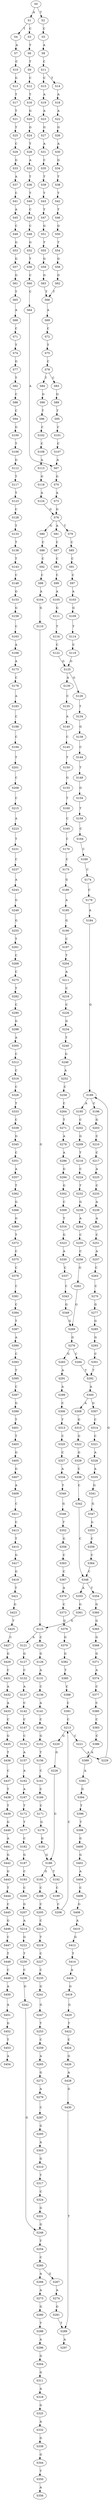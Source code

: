 strict digraph  {
	S0 -> S1 [ label = A ];
	S0 -> S2 [ label = T ];
	S1 -> S3 [ label = C ];
	S1 -> S4 [ label = T ];
	S2 -> S5 [ label = C ];
	S3 -> S6 [ label = T ];
	S4 -> S7 [ label = A ];
	S5 -> S8 [ label = A ];
	S6 -> S9 [ label = T ];
	S7 -> S10 [ label = C ];
	S8 -> S11 [ label = C ];
	S9 -> S12 [ label = C ];
	S10 -> S13 [ label = G ];
	S11 -> S14 [ label = T ];
	S11 -> S15 [ label = C ];
	S12 -> S16 [ label = T ];
	S13 -> S17 [ label = T ];
	S14 -> S18 [ label = A ];
	S15 -> S19 [ label = A ];
	S16 -> S20 [ label = G ];
	S17 -> S21 [ label = T ];
	S18 -> S22 [ label = A ];
	S19 -> S23 [ label = A ];
	S20 -> S24 [ label = G ];
	S21 -> S25 [ label = T ];
	S22 -> S26 [ label = G ];
	S23 -> S27 [ label = G ];
	S24 -> S28 [ label = T ];
	S25 -> S29 [ label = C ];
	S26 -> S30 [ label = A ];
	S27 -> S31 [ label = A ];
	S28 -> S32 [ label = A ];
	S29 -> S33 [ label = G ];
	S30 -> S34 [ label = G ];
	S31 -> S35 [ label = C ];
	S32 -> S36 [ label = T ];
	S33 -> S37 [ label = A ];
	S34 -> S38 [ label = T ];
	S35 -> S39 [ label = T ];
	S36 -> S40 [ label = T ];
	S37 -> S41 [ label = C ];
	S38 -> S42 [ label = T ];
	S39 -> S43 [ label = T ];
	S40 -> S44 [ label = C ];
	S41 -> S45 [ label = A ];
	S42 -> S46 [ label = T ];
	S43 -> S47 [ label = T ];
	S44 -> S48 [ label = C ];
	S45 -> S49 [ label = C ];
	S46 -> S50 [ label = G ];
	S47 -> S51 [ label = G ];
	S48 -> S52 [ label = G ];
	S49 -> S53 [ label = G ];
	S50 -> S54 [ label = T ];
	S51 -> S55 [ label = T ];
	S52 -> S56 [ label = T ];
	S53 -> S57 [ label = G ];
	S54 -> S58 [ label = G ];
	S55 -> S59 [ label = G ];
	S56 -> S60 [ label = C ];
	S57 -> S61 [ label = G ];
	S58 -> S62 [ label = G ];
	S59 -> S63 [ label = G ];
	S60 -> S64 [ label = C ];
	S61 -> S65 [ label = T ];
	S62 -> S66 [ label = T ];
	S63 -> S66 [ label = T ];
	S64 -> S67 [ label = A ];
	S65 -> S68 [ label = A ];
	S66 -> S69 [ label = A ];
	S67 -> S70 [ label = G ];
	S68 -> S71 [ label = C ];
	S69 -> S72 [ label = C ];
	S70 -> S73 [ label = A ];
	S71 -> S74 [ label = T ];
	S72 -> S75 [ label = T ];
	S73 -> S76 [ label = G ];
	S74 -> S77 [ label = G ];
	S75 -> S78 [ label = C ];
	S76 -> S79 [ label = T ];
	S76 -> S80 [ label = G ];
	S76 -> S81 [ label = A ];
	S77 -> S82 [ label = T ];
	S78 -> S83 [ label = C ];
	S78 -> S84 [ label = T ];
	S79 -> S85 [ label = C ];
	S80 -> S86 [ label = C ];
	S81 -> S87 [ label = C ];
	S82 -> S88 [ label = C ];
	S83 -> S89 [ label = G ];
	S84 -> S90 [ label = G ];
	S85 -> S91 [ label = C ];
	S86 -> S92 [ label = C ];
	S87 -> S93 [ label = C ];
	S88 -> S94 [ label = C ];
	S89 -> S95 [ label = T ];
	S90 -> S96 [ label = T ];
	S91 -> S97 [ label = C ];
	S92 -> S98 [ label = C ];
	S93 -> S99 [ label = C ];
	S94 -> S100 [ label = G ];
	S95 -> S101 [ label = C ];
	S96 -> S102 [ label = C ];
	S97 -> S103 [ label = A ];
	S98 -> S104 [ label = A ];
	S99 -> S105 [ label = A ];
	S100 -> S106 [ label = T ];
	S101 -> S107 [ label = C ];
	S102 -> S108 [ label = C ];
	S103 -> S109 [ label = G ];
	S104 -> S110 [ label = G ];
	S105 -> S111 [ label = G ];
	S106 -> S112 [ label = G ];
	S107 -> S67 [ label = A ];
	S108 -> S113 [ label = A ];
	S109 -> S114 [ label = T ];
	S110 -> S115 [ label = G ];
	S111 -> S116 [ label = T ];
	S112 -> S117 [ label = T ];
	S113 -> S118 [ label = G ];
	S114 -> S119 [ label = C ];
	S115 -> S120 [ label = C ];
	S115 -> S121 [ label = A ];
	S116 -> S122 [ label = C ];
	S117 -> S123 [ label = T ];
	S118 -> S124 [ label = A ];
	S119 -> S125 [ label = G ];
	S120 -> S126 [ label = G ];
	S121 -> S127 [ label = G ];
	S122 -> S125 [ label = G ];
	S123 -> S128 [ label = C ];
	S124 -> S76 [ label = G ];
	S125 -> S129 [ label = G ];
	S125 -> S130 [ label = A ];
	S126 -> S131 [ label = A ];
	S127 -> S132 [ label = C ];
	S128 -> S133 [ label = T ];
	S129 -> S134 [ label = T ];
	S130 -> S135 [ label = C ];
	S131 -> S136 [ label = C ];
	S132 -> S137 [ label = A ];
	S133 -> S138 [ label = T ];
	S134 -> S139 [ label = G ];
	S135 -> S140 [ label = A ];
	S136 -> S141 [ label = A ];
	S137 -> S142 [ label = C ];
	S138 -> S143 [ label = T ];
	S139 -> S144 [ label = C ];
	S140 -> S145 [ label = C ];
	S141 -> S146 [ label = C ];
	S142 -> S147 [ label = C ];
	S143 -> S148 [ label = C ];
	S144 -> S149 [ label = T ];
	S145 -> S150 [ label = T ];
	S146 -> S151 [ label = G ];
	S147 -> S152 [ label = C ];
	S148 -> S153 [ label = G ];
	S149 -> S154 [ label = G ];
	S150 -> S155 [ label = G ];
	S151 -> S156 [ label = T ];
	S152 -> S157 [ label = A ];
	S153 -> S158 [ label = G ];
	S154 -> S159 [ label = T ];
	S155 -> S160 [ label = T ];
	S156 -> S161 [ label = C ];
	S157 -> S162 [ label = A ];
	S158 -> S163 [ label = C ];
	S159 -> S164 [ label = C ];
	S160 -> S165 [ label = C ];
	S161 -> S166 [ label = C ];
	S162 -> S167 [ label = A ];
	S163 -> S168 [ label = A ];
	S164 -> S169 [ label = C ];
	S165 -> S170 [ label = C ];
	S166 -> S171 [ label = C ];
	S167 -> S172 [ label = T ];
	S168 -> S173 [ label = A ];
	S169 -> S174 [ label = C ];
	S170 -> S175 [ label = C ];
	S171 -> S176 [ label = G ];
	S172 -> S177 [ label = T ];
	S173 -> S178 [ label = C ];
	S174 -> S179 [ label = C ];
	S175 -> S180 [ label = G ];
	S176 -> S181 [ label = G ];
	S177 -> S182 [ label = C ];
	S178 -> S183 [ label = A ];
	S179 -> S184 [ label = A ];
	S180 -> S185 [ label = A ];
	S181 -> S186 [ label = G ];
	S182 -> S187 [ label = G ];
	S183 -> S188 [ label = C ];
	S184 -> S189 [ label = G ];
	S185 -> S190 [ label = G ];
	S186 -> S191 [ label = G ];
	S186 -> S192 [ label = T ];
	S187 -> S193 [ label = C ];
	S188 -> S194 [ label = C ];
	S189 -> S195 [ label = A ];
	S189 -> S196 [ label = C ];
	S190 -> S197 [ label = C ];
	S191 -> S198 [ label = C ];
	S192 -> S199 [ label = C ];
	S193 -> S200 [ label = C ];
	S194 -> S201 [ label = T ];
	S195 -> S202 [ label = C ];
	S196 -> S203 [ label = G ];
	S197 -> S204 [ label = T ];
	S198 -> S205 [ label = C ];
	S199 -> S206 [ label = C ];
	S200 -> S207 [ label = G ];
	S201 -> S208 [ label = C ];
	S202 -> S209 [ label = G ];
	S203 -> S210 [ label = C ];
	S204 -> S211 [ label = A ];
	S205 -> S212 [ label = C ];
	S206 -> S213 [ label = C ];
	S207 -> S214 [ label = A ];
	S208 -> S215 [ label = C ];
	S209 -> S216 [ label = T ];
	S210 -> S217 [ label = C ];
	S211 -> S218 [ label = C ];
	S212 -> S219 [ label = T ];
	S213 -> S220 [ label = G ];
	S213 -> S221 [ label = C ];
	S214 -> S222 [ label = G ];
	S215 -> S223 [ label = A ];
	S216 -> S224 [ label = C ];
	S217 -> S225 [ label = A ];
	S218 -> S226 [ label = C ];
	S219 -> S227 [ label = C ];
	S220 -> S228 [ label = G ];
	S221 -> S229 [ label = A ];
	S222 -> S230 [ label = T ];
	S223 -> S231 [ label = T ];
	S224 -> S232 [ label = T ];
	S225 -> S233 [ label = C ];
	S226 -> S234 [ label = G ];
	S227 -> S235 [ label = C ];
	S228 -> S186 [ label = G ];
	S229 -> S189 [ label = G ];
	S230 -> S236 [ label = C ];
	S231 -> S237 [ label = C ];
	S232 -> S238 [ label = G ];
	S233 -> S239 [ label = A ];
	S234 -> S240 [ label = T ];
	S235 -> S241 [ label = G ];
	S236 -> S242 [ label = G ];
	S237 -> S243 [ label = A ];
	S238 -> S244 [ label = A ];
	S239 -> S245 [ label = A ];
	S240 -> S246 [ label = G ];
	S241 -> S247 [ label = G ];
	S242 -> S248 [ label = G ];
	S243 -> S249 [ label = G ];
	S244 -> S250 [ label = C ];
	S245 -> S251 [ label = C ];
	S246 -> S252 [ label = A ];
	S247 -> S253 [ label = T ];
	S248 -> S254 [ label = T ];
	S249 -> S255 [ label = G ];
	S250 -> S256 [ label = C ];
	S251 -> S257 [ label = A ];
	S252 -> S258 [ label = C ];
	S253 -> S259 [ label = C ];
	S254 -> S260 [ label = C ];
	S255 -> S261 [ label = T ];
	S256 -> S262 [ label = G ];
	S257 -> S263 [ label = C ];
	S258 -> S264 [ label = C ];
	S259 -> S265 [ label = A ];
	S260 -> S266 [ label = A ];
	S260 -> S267 [ label = G ];
	S261 -> S268 [ label = C ];
	S262 -> S269 [ label = G ];
	S263 -> S270 [ label = C ];
	S264 -> S271 [ label = T ];
	S265 -> S272 [ label = G ];
	S266 -> S273 [ label = A ];
	S267 -> S274 [ label = A ];
	S268 -> S275 [ label = C ];
	S269 -> S276 [ label = G ];
	S270 -> S277 [ label = G ];
	S271 -> S278 [ label = A ];
	S272 -> S279 [ label = A ];
	S273 -> S280 [ label = G ];
	S274 -> S281 [ label = G ];
	S275 -> S282 [ label = T ];
	S276 -> S283 [ label = G ];
	S276 -> S284 [ label = C ];
	S277 -> S285 [ label = G ];
	S278 -> S286 [ label = A ];
	S279 -> S287 [ label = C ];
	S280 -> S288 [ label = T ];
	S281 -> S289 [ label = T ];
	S282 -> S290 [ label = C ];
	S283 -> S291 [ label = A ];
	S284 -> S292 [ label = T ];
	S285 -> S293 [ label = G ];
	S286 -> S294 [ label = G ];
	S287 -> S295 [ label = G ];
	S288 -> S296 [ label = A ];
	S289 -> S297 [ label = A ];
	S290 -> S298 [ label = G ];
	S291 -> S299 [ label = A ];
	S292 -> S300 [ label = A ];
	S293 -> S301 [ label = C ];
	S294 -> S302 [ label = G ];
	S295 -> S303 [ label = A ];
	S296 -> S304 [ label = G ];
	S298 -> S305 [ label = A ];
	S299 -> S306 [ label = C ];
	S300 -> S307 [ label = G ];
	S300 -> S308 [ label = A ];
	S301 -> S292 [ label = T ];
	S302 -> S309 [ label = C ];
	S303 -> S310 [ label = G ];
	S304 -> S311 [ label = G ];
	S305 -> S312 [ label = C ];
	S306 -> S313 [ label = T ];
	S307 -> S314 [ label = C ];
	S308 -> S315 [ label = G ];
	S309 -> S316 [ label = T ];
	S310 -> S317 [ label = T ];
	S311 -> S318 [ label = A ];
	S312 -> S319 [ label = C ];
	S313 -> S320 [ label = C ];
	S314 -> S321 [ label = C ];
	S315 -> S322 [ label = G ];
	S316 -> S323 [ label = G ];
	S317 -> S324 [ label = C ];
	S318 -> S325 [ label = G ];
	S319 -> S326 [ label = C ];
	S320 -> S327 [ label = C ];
	S321 -> S328 [ label = A ];
	S322 -> S329 [ label = G ];
	S323 -> S330 [ label = A ];
	S324 -> S331 [ label = G ];
	S325 -> S332 [ label = A ];
	S326 -> S333 [ label = T ];
	S327 -> S334 [ label = A ];
	S328 -> S335 [ label = A ];
	S329 -> S336 [ label = C ];
	S330 -> S337 [ label = C ];
	S331 -> S248 [ label = G ];
	S332 -> S338 [ label = G ];
	S333 -> S339 [ label = C ];
	S334 -> S340 [ label = T ];
	S335 -> S341 [ label = G ];
	S336 -> S342 [ label = C ];
	S337 -> S343 [ label = C ];
	S338 -> S344 [ label = G ];
	S339 -> S345 [ label = G ];
	S340 -> S346 [ label = G ];
	S341 -> S347 [ label = G ];
	S342 -> S348 [ label = C ];
	S343 -> S349 [ label = G ];
	S344 -> S350 [ label = T ];
	S345 -> S351 [ label = C ];
	S346 -> S352 [ label = T ];
	S347 -> S353 [ label = G ];
	S348 -> S354 [ label = T ];
	S348 -> S355 [ label = A ];
	S349 -> S269 [ label = G ];
	S350 -> S356 [ label = A ];
	S351 -> S357 [ label = A ];
	S352 -> S358 [ label = G ];
	S353 -> S359 [ label = C ];
	S354 -> S360 [ label = G ];
	S355 -> S361 [ label = G ];
	S357 -> S362 [ label = T ];
	S358 -> S363 [ label = C ];
	S359 -> S364 [ label = C ];
	S360 -> S365 [ label = G ];
	S361 -> S115 [ label = G ];
	S362 -> S366 [ label = G ];
	S363 -> S367 [ label = C ];
	S364 -> S348 [ label = C ];
	S365 -> S368 [ label = G ];
	S366 -> S369 [ label = G ];
	S367 -> S370 [ label = A ];
	S368 -> S371 [ label = G ];
	S369 -> S372 [ label = T ];
	S370 -> S373 [ label = C ];
	S371 -> S374 [ label = A ];
	S372 -> S375 [ label = C ];
	S373 -> S376 [ label = G ];
	S374 -> S377 [ label = C ];
	S375 -> S378 [ label = C ];
	S376 -> S379 [ label = G ];
	S377 -> S380 [ label = C ];
	S378 -> S381 [ label = C ];
	S379 -> S382 [ label = G ];
	S380 -> S383 [ label = C ];
	S381 -> S384 [ label = C ];
	S382 -> S385 [ label = T ];
	S383 -> S386 [ label = C ];
	S384 -> S387 [ label = T ];
	S385 -> S388 [ label = C ];
	S386 -> S389 [ label = A ];
	S387 -> S390 [ label = A ];
	S388 -> S391 [ label = C ];
	S389 -> S392 [ label = A ];
	S390 -> S393 [ label = C ];
	S391 -> S213 [ label = C ];
	S392 -> S394 [ label = G ];
	S393 -> S395 [ label = T ];
	S394 -> S396 [ label = T ];
	S395 -> S397 [ label = C ];
	S396 -> S398 [ label = T ];
	S397 -> S399 [ label = G ];
	S398 -> S400 [ label = G ];
	S399 -> S401 [ label = T ];
	S400 -> S402 [ label = G ];
	S401 -> S403 [ label = T ];
	S402 -> S404 [ label = A ];
	S403 -> S405 [ label = G ];
	S404 -> S406 [ label = C ];
	S405 -> S407 [ label = G ];
	S406 -> S408 [ label = G ];
	S407 -> S409 [ label = A ];
	S408 -> S410 [ label = A ];
	S409 -> S411 [ label = C ];
	S410 -> S412 [ label = G ];
	S411 -> S413 [ label = C ];
	S412 -> S414 [ label = T ];
	S413 -> S415 [ label = T ];
	S414 -> S416 [ label = A ];
	S415 -> S417 [ label = G ];
	S416 -> S418 [ label = G ];
	S417 -> S419 [ label = G ];
	S418 -> S420 [ label = G ];
	S419 -> S421 [ label = T ];
	S420 -> S422 [ label = T ];
	S421 -> S423 [ label = G ];
	S422 -> S424 [ label = C ];
	S423 -> S425 [ label = T ];
	S424 -> S426 [ label = G ];
	S425 -> S427 [ label = C ];
	S426 -> S428 [ label = A ];
	S427 -> S429 [ label = G ];
	S428 -> S430 [ label = G ];
	S429 -> S431 [ label = C ];
	S430 -> S289 [ label = T ];
	S431 -> S432 [ label = A ];
	S432 -> S433 [ label = A ];
	S433 -> S434 [ label = C ];
	S434 -> S435 [ label = G ];
	S435 -> S436 [ label = T ];
	S436 -> S437 [ label = C ];
	S437 -> S438 [ label = T ];
	S438 -> S439 [ label = T ];
	S439 -> S440 [ label = G ];
	S440 -> S441 [ label = A ];
	S441 -> S442 [ label = G ];
	S442 -> S443 [ label = G ];
	S443 -> S444 [ label = T ];
	S444 -> S445 [ label = C ];
	S445 -> S446 [ label = G ];
	S446 -> S447 [ label = C ];
	S447 -> S448 [ label = T ];
	S448 -> S449 [ label = C ];
	S449 -> S450 [ label = A ];
	S450 -> S451 [ label = A ];
	S451 -> S452 [ label = G ];
	S452 -> S453 [ label = T ];
	S453 -> S454 [ label = A ];
}
